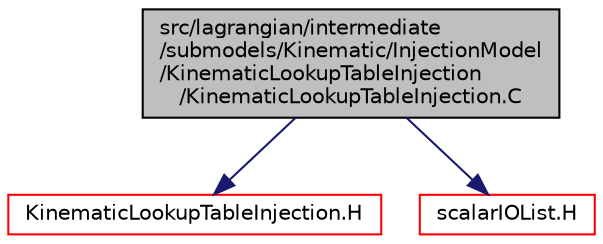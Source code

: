 digraph "src/lagrangian/intermediate/submodels/Kinematic/InjectionModel/KinematicLookupTableInjection/KinematicLookupTableInjection.C"
{
  bgcolor="transparent";
  edge [fontname="Helvetica",fontsize="10",labelfontname="Helvetica",labelfontsize="10"];
  node [fontname="Helvetica",fontsize="10",shape=record];
  Node1 [label="src/lagrangian/intermediate\l/submodels/Kinematic/InjectionModel\l/KinematicLookupTableInjection\l/KinematicLookupTableInjection.C",height=0.2,width=0.4,color="black", fillcolor="grey75", style="filled", fontcolor="black"];
  Node1 -> Node2 [color="midnightblue",fontsize="10",style="solid",fontname="Helvetica"];
  Node2 [label="KinematicLookupTableInjection.H",height=0.2,width=0.4,color="red",URL="$a06836.html"];
  Node1 -> Node3 [color="midnightblue",fontsize="10",style="solid",fontname="Helvetica"];
  Node3 [label="scalarIOList.H",height=0.2,width=0.4,color="red",URL="$a09134.html"];
}
